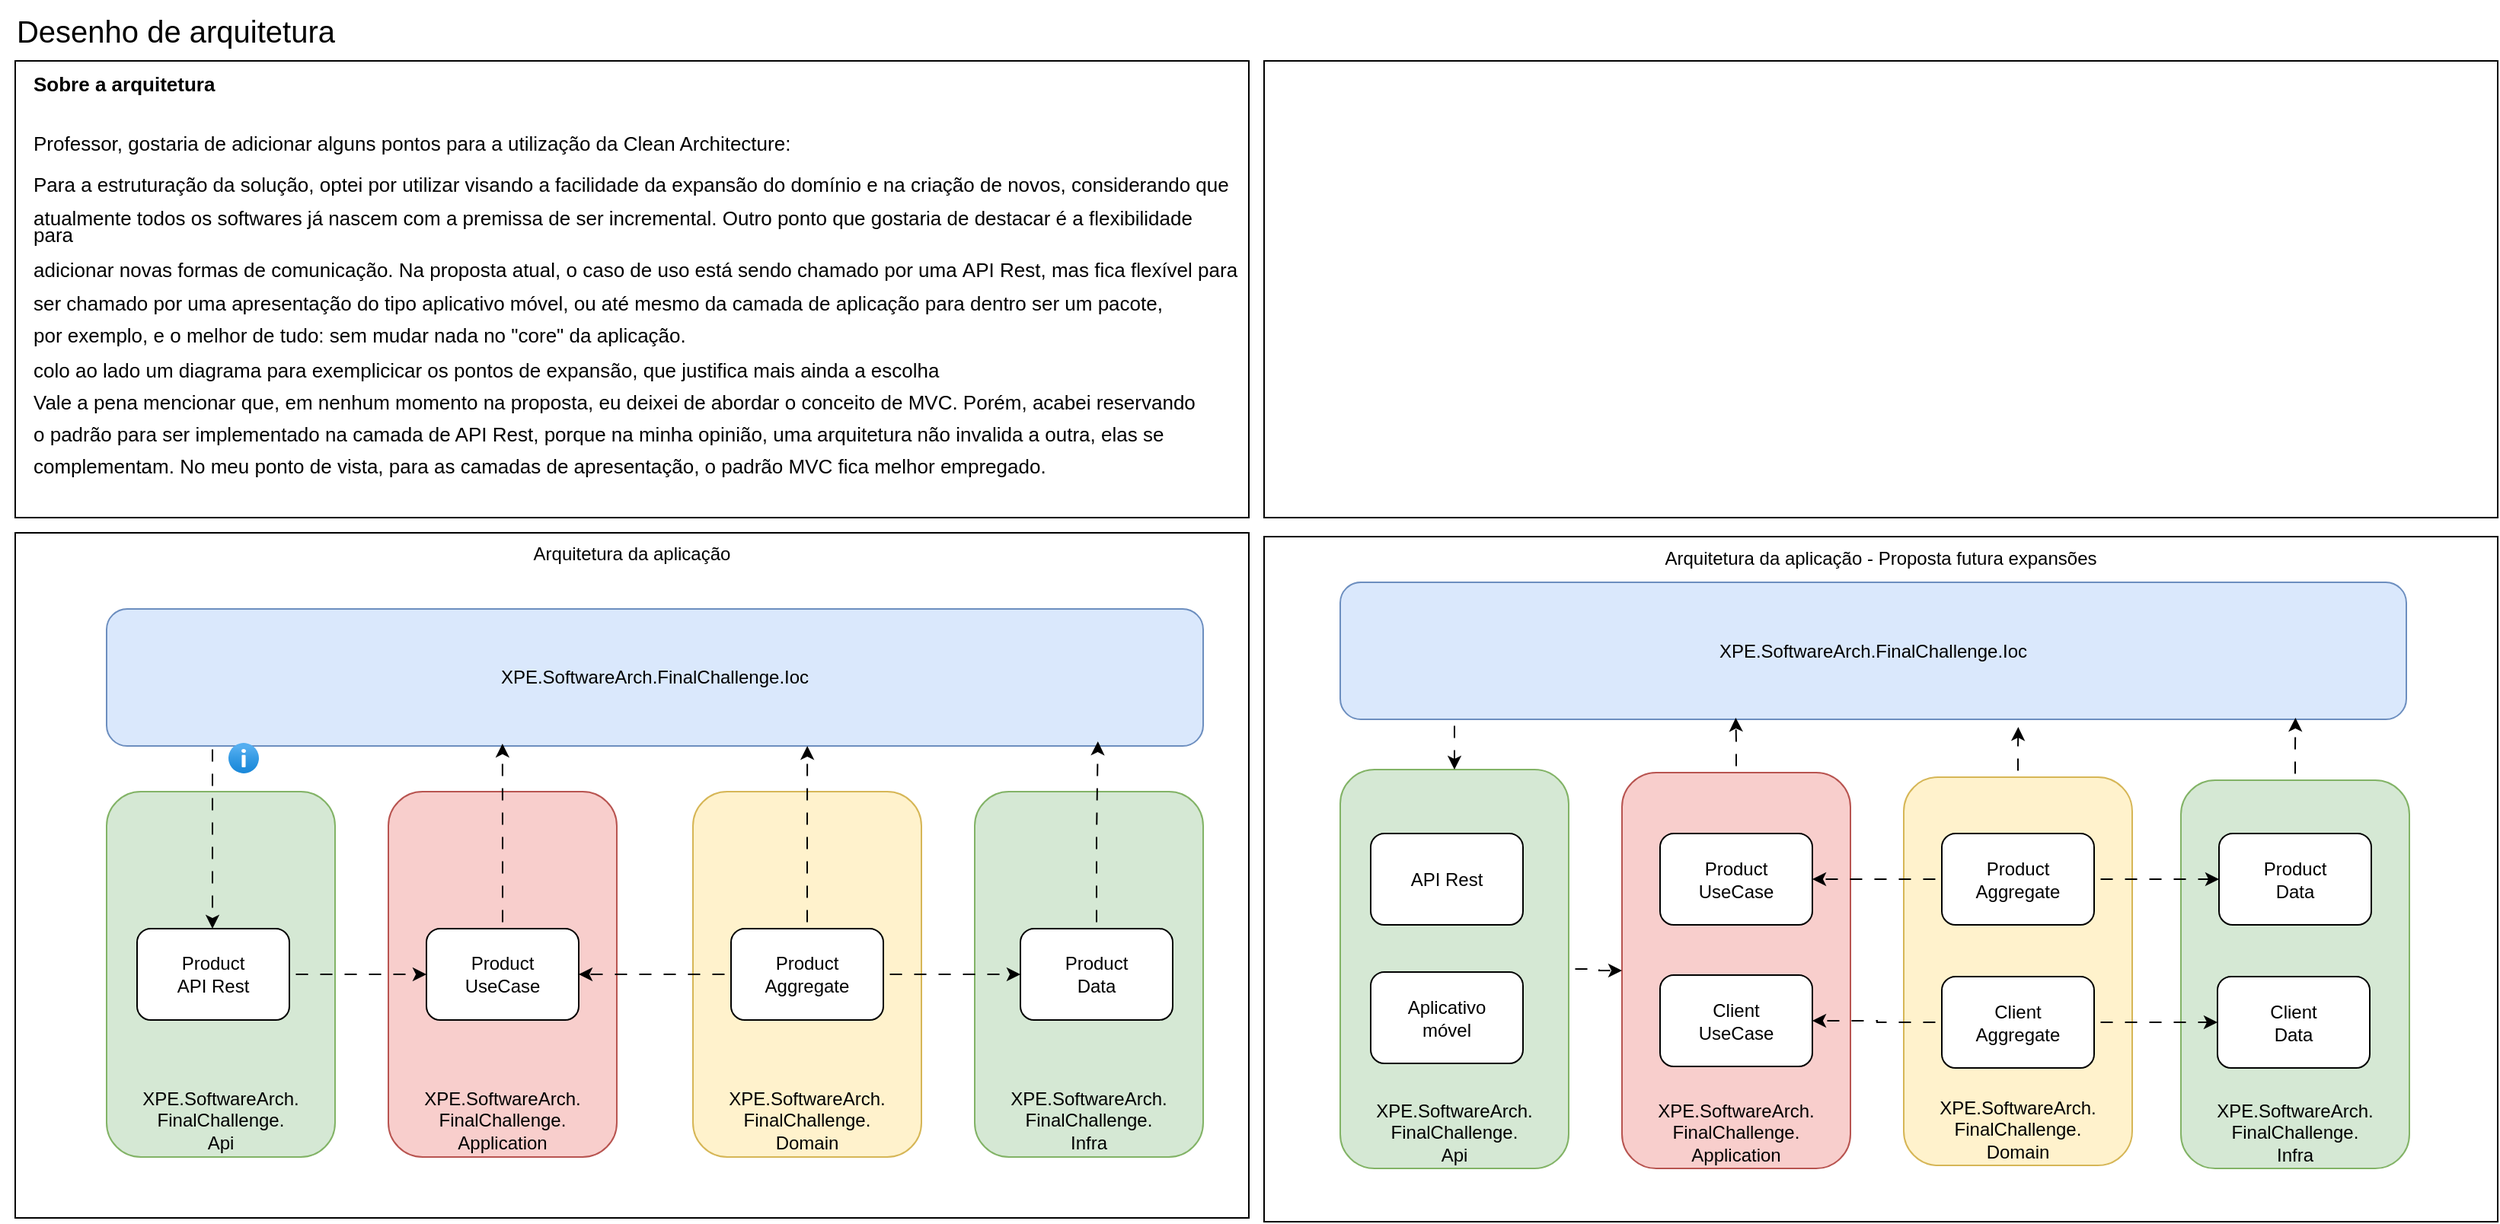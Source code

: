 <mxfile version="26.2.2">
  <diagram name="Página-1" id="K1bFARC51PKLR_bZd6pp">
    <mxGraphModel dx="2596" dy="1529" grid="1" gridSize="10" guides="1" tooltips="1" connect="1" arrows="1" fold="1" page="1" pageScale="1" pageWidth="1169" pageHeight="827" math="0" shadow="0">
      <root>
        <mxCell id="0" />
        <mxCell id="1" parent="0" />
        <mxCell id="JciWsBswKhxT2vdmzXe9-74" value="Arquitetura da aplicação - Proposta futura expansões" style="rounded=0;whiteSpace=wrap;html=1;verticalAlign=top;align=center;" parent="1" vertex="1">
          <mxGeometry x="850" y="362.5" width="810" height="450" as="geometry" />
        </mxCell>
        <mxCell id="JciWsBswKhxT2vdmzXe9-31" value="Arquitetura da aplicação" style="rounded=0;whiteSpace=wrap;html=1;verticalAlign=top;align=center;" parent="1" vertex="1">
          <mxGeometry x="30" y="360" width="810" height="450" as="geometry" />
        </mxCell>
        <mxCell id="JciWsBswKhxT2vdmzXe9-24" value="XPE.SoftwareArch.&lt;div&gt;FinalChallenge.&lt;/div&gt;&lt;div&gt;Infra&lt;/div&gt;" style="rounded=1;whiteSpace=wrap;html=1;fillColor=#d5e8d4;verticalAlign=bottom;strokeColor=#82b366;" parent="1" vertex="1">
          <mxGeometry x="660" y="530" width="150" height="240" as="geometry" />
        </mxCell>
        <mxCell id="JciWsBswKhxT2vdmzXe9-23" value="XPE.SoftwareArch.&lt;div&gt;FinalChallenge.&lt;/div&gt;&lt;div&gt;Domain&lt;/div&gt;" style="rounded=1;whiteSpace=wrap;html=1;fillColor=#fff2cc;verticalAlign=bottom;strokeColor=#d6b656;" parent="1" vertex="1">
          <mxGeometry x="475" y="530" width="150" height="240" as="geometry" />
        </mxCell>
        <mxCell id="JciWsBswKhxT2vdmzXe9-22" value="XPE.SoftwareArch.&lt;br&gt;FinalChallenge.&lt;div&gt;Application&lt;/div&gt;" style="rounded=1;whiteSpace=wrap;html=1;fillColor=#f8cecc;verticalAlign=bottom;strokeColor=#b85450;" parent="1" vertex="1">
          <mxGeometry x="275" y="530" width="150" height="240" as="geometry" />
        </mxCell>
        <mxCell id="JciWsBswKhxT2vdmzXe9-17" value="XPE.SoftwareArch.&lt;div&gt;FinalChallenge.&lt;/div&gt;&lt;div&gt;Api&lt;/div&gt;" style="rounded=1;whiteSpace=wrap;html=1;fillColor=#d5e8d4;verticalAlign=bottom;strokeColor=#82b366;" parent="1" vertex="1">
          <mxGeometry x="90" y="530" width="150" height="240" as="geometry" />
        </mxCell>
        <mxCell id="JciWsBswKhxT2vdmzXe9-8" style="edgeStyle=orthogonalEdgeStyle;rounded=0;orthogonalLoop=1;jettySize=auto;html=1;entryX=0;entryY=0.5;entryDx=0;entryDy=0;flowAnimation=1;" parent="1" source="JciWsBswKhxT2vdmzXe9-3" target="JciWsBswKhxT2vdmzXe9-4" edge="1">
          <mxGeometry relative="1" as="geometry" />
        </mxCell>
        <mxCell id="JciWsBswKhxT2vdmzXe9-3" value="Product&lt;br&gt;API Rest" style="rounded=1;whiteSpace=wrap;html=1;" parent="1" vertex="1">
          <mxGeometry x="110" y="620" width="100" height="60" as="geometry" />
        </mxCell>
        <mxCell id="JciWsBswKhxT2vdmzXe9-4" value="Product&lt;br&gt;UseCase" style="rounded=1;whiteSpace=wrap;html=1;" parent="1" vertex="1">
          <mxGeometry x="300" y="620" width="100" height="60" as="geometry" />
        </mxCell>
        <mxCell id="JciWsBswKhxT2vdmzXe9-9" style="edgeStyle=orthogonalEdgeStyle;rounded=0;orthogonalLoop=1;jettySize=auto;html=1;entryX=1;entryY=0.5;entryDx=0;entryDy=0;flowAnimation=1;" parent="1" source="JciWsBswKhxT2vdmzXe9-5" target="JciWsBswKhxT2vdmzXe9-4" edge="1">
          <mxGeometry relative="1" as="geometry" />
        </mxCell>
        <mxCell id="JciWsBswKhxT2vdmzXe9-10" style="edgeStyle=orthogonalEdgeStyle;rounded=0;orthogonalLoop=1;jettySize=auto;html=1;entryX=0;entryY=0.5;entryDx=0;entryDy=0;flowAnimation=1;" parent="1" source="JciWsBswKhxT2vdmzXe9-5" target="JciWsBswKhxT2vdmzXe9-6" edge="1">
          <mxGeometry relative="1" as="geometry" />
        </mxCell>
        <mxCell id="JciWsBswKhxT2vdmzXe9-5" value="Product&lt;div&gt;Aggregate&lt;/div&gt;" style="rounded=1;whiteSpace=wrap;html=1;" parent="1" vertex="1">
          <mxGeometry x="500" y="620" width="100" height="60" as="geometry" />
        </mxCell>
        <mxCell id="JciWsBswKhxT2vdmzXe9-6" value="Product&lt;br&gt;Data" style="rounded=1;whiteSpace=wrap;html=1;" parent="1" vertex="1">
          <mxGeometry x="690" y="620" width="100" height="60" as="geometry" />
        </mxCell>
        <mxCell id="JciWsBswKhxT2vdmzXe9-12" style="edgeStyle=orthogonalEdgeStyle;rounded=0;orthogonalLoop=1;jettySize=auto;html=1;flowAnimation=1;" parent="1" edge="1">
          <mxGeometry relative="1" as="geometry">
            <mxPoint x="159.5" y="450" as="sourcePoint" />
            <mxPoint x="159.5" y="620" as="targetPoint" />
            <Array as="points">
              <mxPoint x="159.5" y="470" />
              <mxPoint x="159.5" y="470" />
            </Array>
          </mxGeometry>
        </mxCell>
        <mxCell id="JciWsBswKhxT2vdmzXe9-7" value="&lt;span data-end=&quot;595&quot; data-start=&quot;571&quot;&gt;XPE.SoftwareArch.FinalChallenge.Ioc&lt;/span&gt;" style="rounded=1;whiteSpace=wrap;html=1;fillColor=#dae8fc;strokeColor=#6c8ebf;" parent="1" vertex="1">
          <mxGeometry x="90" y="410" width="720" height="90" as="geometry" />
        </mxCell>
        <mxCell id="JciWsBswKhxT2vdmzXe9-13" style="edgeStyle=orthogonalEdgeStyle;rounded=0;orthogonalLoop=1;jettySize=auto;html=1;entryX=0.361;entryY=0.983;entryDx=0;entryDy=0;entryPerimeter=0;flowAnimation=1;" parent="1" source="JciWsBswKhxT2vdmzXe9-4" target="JciWsBswKhxT2vdmzXe9-7" edge="1">
          <mxGeometry relative="1" as="geometry" />
        </mxCell>
        <mxCell id="JciWsBswKhxT2vdmzXe9-14" style="edgeStyle=orthogonalEdgeStyle;rounded=0;orthogonalLoop=1;jettySize=auto;html=1;entryX=0.639;entryY=1;entryDx=0;entryDy=0;entryPerimeter=0;flowAnimation=1;" parent="1" source="JciWsBswKhxT2vdmzXe9-5" target="JciWsBswKhxT2vdmzXe9-7" edge="1">
          <mxGeometry relative="1" as="geometry" />
        </mxCell>
        <mxCell id="JciWsBswKhxT2vdmzXe9-26" style="edgeStyle=orthogonalEdgeStyle;rounded=0;orthogonalLoop=1;jettySize=auto;html=1;entryX=0.904;entryY=0.967;entryDx=0;entryDy=0;entryPerimeter=0;flowAnimation=1;" parent="1" source="JciWsBswKhxT2vdmzXe9-6" target="JciWsBswKhxT2vdmzXe9-7" edge="1">
          <mxGeometry relative="1" as="geometry" />
        </mxCell>
        <mxCell id="JciWsBswKhxT2vdmzXe9-27" value="Desenho de arquitetura" style="text;html=1;align=center;verticalAlign=middle;resizable=0;points=[];autosize=1;strokeColor=none;fillColor=none;fontSize=20;" parent="1" vertex="1">
          <mxGeometry x="20" y="10" width="230" height="40" as="geometry" />
        </mxCell>
        <mxCell id="JciWsBswKhxT2vdmzXe9-30" value="&lt;div style=&quot;line-height: 80%;&quot;&gt;&lt;h1 style=&quot;margin-top: 0px; line-height: 80%;&quot;&gt;&lt;span style=&quot;font-size: 13px; text-wrap-mode: nowrap;&quot;&gt;Sobre a arquitetura&lt;/span&gt;&lt;/h1&gt;&lt;h1 style=&quot;margin-top: 0px; line-height: 80%;&quot;&gt;&lt;font style=&quot;font-size: 13px; line-height: 80%;&quot;&gt;&lt;span style=&quot;text-wrap-mode: nowrap; background-color: transparent; color: light-dark(rgb(0, 0, 0), rgb(255, 255, 255)); font-weight: normal;&quot;&gt;Professor, gostaria de adicionar alguns pontos para a utilização da&amp;nbsp;&lt;/span&gt;&lt;span style=&quot;text-wrap-mode: nowrap; background-color: transparent; color: light-dark(rgb(0, 0, 0), rgb(255, 255, 255)); font-weight: normal;&quot; data-start=&quot;176&quot; data-end=&quot;198&quot;&gt;Clean Architecture&lt;/span&gt;&lt;span style=&quot;text-wrap-mode: nowrap; background-color: transparent; color: light-dark(rgb(0, 0, 0), rgb(255, 255, 255)); font-weight: normal;&quot;&gt;:&lt;/span&gt;&lt;/font&gt;&lt;/h1&gt;&lt;p style=&quot;text-wrap-mode: nowrap;&quot; data-start=&quot;108&quot; data-end=&quot;199&quot; class=&quot;&quot;&gt;&lt;font style=&quot;font-size: 13px; line-height: 80%;&quot;&gt;&lt;span style=&quot;background-color: transparent; color: light-dark(rgb(0, 0, 0), rgb(255, 255, 255));&quot;&gt;Para a estruturação da solução, optei por utilizar visando a facilidade da expansão do domínio e na&amp;nbsp;&lt;/span&gt;&lt;span style=&quot;background-color: transparent; color: light-dark(rgb(0, 0, 0), rgb(255, 255, 255));&quot;&gt;criação de novos, considerando que&amp;nbsp;&lt;/span&gt;&lt;/font&gt;&lt;/p&gt;&lt;p style=&quot;text-wrap-mode: nowrap;&quot; data-start=&quot;108&quot; data-end=&quot;199&quot; class=&quot;&quot;&gt;&lt;font style=&quot;font-size: 13px; line-height: 80%;&quot;&gt;&lt;span style=&quot;background-color: transparent; color: light-dark(rgb(0, 0, 0), rgb(255, 255, 255));&quot;&gt;atualmente todos os softwares já nascem com a premissa de ser incremental.&amp;nbsp;&lt;/span&gt;&lt;span style=&quot;background-color: transparent; color: light-dark(rgb(0, 0, 0), rgb(255, 255, 255));&quot;&gt;Outro ponto que gostaria de destacar é a flexibilidade para&amp;nbsp;&lt;/span&gt;&lt;/font&gt;&lt;/p&gt;&lt;p style=&quot;text-wrap-mode: nowrap;&quot; data-start=&quot;108&quot; data-end=&quot;199&quot; class=&quot;&quot;&gt;&lt;font style=&quot;font-size: 13px; line-height: 80%;&quot;&gt;&lt;span style=&quot;background-color: transparent; color: light-dark(rgb(0, 0, 0), rgb(255, 255, 255));&quot;&gt;adicionar novas formas de comunicação.&amp;nbsp;&lt;/span&gt;&lt;span style=&quot;background-color: transparent; color: light-dark(rgb(0, 0, 0), rgb(255, 255, 255));&quot;&gt;Na proposta atual, o caso de uso está sendo chamado por uma&amp;nbsp;&lt;/span&gt;&lt;span style=&quot;background-color: transparent; color: light-dark(rgb(0, 0, 0), rgb(255, 255, 255));&quot; data-start=&quot;571&quot; data-end=&quot;583&quot;&gt;API Rest&lt;/span&gt;&lt;span style=&quot;background-color: transparent; color: light-dark(rgb(0, 0, 0), rgb(255, 255, 255));&quot;&gt;,&amp;nbsp;&lt;/span&gt;&lt;span style=&quot;background-color: transparent; color: light-dark(rgb(0, 0, 0), rgb(255, 255, 255));&quot;&gt;mas fica flexível para&lt;/span&gt;&lt;/font&gt;&lt;/p&gt;&lt;p style=&quot;text-wrap-mode: nowrap;&quot; data-start=&quot;108&quot; data-end=&quot;199&quot; class=&quot;&quot;&gt;&lt;font style=&quot;font-size: 13px; line-height: 80%;&quot;&gt;&lt;span style=&quot;background-color: transparent; color: light-dark(rgb(0, 0, 0), rgb(255, 255, 255));&quot;&gt;ser chamado por uma apresentação do tipo&amp;nbsp;&lt;/span&gt;&lt;span style=&quot;background-color: transparent; color: light-dark(rgb(0, 0, 0), rgb(255, 255, 255));&quot; data-start=&quot;649&quot; data-end=&quot;669&quot;&gt;aplicativo móvel&lt;/span&gt;&lt;span style=&quot;background-color: transparent; color: light-dark(rgb(0, 0, 0), rgb(255, 255, 255));&quot;&gt;,&amp;nbsp;&lt;/span&gt;&lt;span style=&quot;background-color: transparent; color: light-dark(rgb(0, 0, 0), rgb(255, 255, 255));&quot;&gt;ou até mesmo da camada de aplicação para dentro ser um&amp;nbsp;&lt;/span&gt;&lt;span style=&quot;background-color: transparent; color: light-dark(rgb(0, 0, 0), rgb(255, 255, 255));&quot; data-start=&quot;726&quot; data-end=&quot;736&quot;&gt;pacote&lt;/span&gt;&lt;span style=&quot;background-color: transparent; color: light-dark(rgb(0, 0, 0), rgb(255, 255, 255));&quot;&gt;, &lt;br&gt;&lt;/span&gt;&lt;span style=&quot;background-color: transparent; color: light-dark(rgb(0, 0, 0), rgb(255, 255, 255));&quot;&gt;&lt;br&gt;por exemplo,&amp;nbsp;&lt;/span&gt;&lt;/font&gt;&lt;span style=&quot;background-color: transparent; color: light-dark(rgb(0, 0, 0), rgb(255, 255, 255)); font-size: 13px; line-height: 80%;&quot;&gt;e o melhor de tudo:&amp;nbsp;&lt;/span&gt;&lt;span style=&quot;background-color: transparent; color: light-dark(rgb(0, 0, 0), rgb(255, 255, 255)); font-size: 13px; line-height: 80%;&quot; data-start=&quot;772&quot; data-end=&quot;813&quot;&gt;sem mudar nada no &quot;core&quot; da aplicação&lt;/span&gt;&lt;span style=&quot;background-color: transparent; color: light-dark(rgb(0, 0, 0), rgb(255, 255, 255)); font-size: 13px; line-height: 80%;&quot;&gt;.&lt;/span&gt;&lt;/p&gt;&lt;p style=&quot;text-wrap-mode: nowrap;&quot; data-start=&quot;108&quot; data-end=&quot;199&quot; class=&quot;&quot;&gt;&lt;span style=&quot;font-size: 13px; background-color: transparent; color: light-dark(rgb(0, 0, 0), rgb(255, 255, 255)); line-height: 80%;&quot;&gt;colo ao lado um diagrama para exemplicicar os pontos de expansão, que justifica mais ainda a escolha&lt;br&gt;&lt;span style=&quot;background-color: transparent; color: light-dark(rgb(0, 0, 0), rgb(255, 255, 255)); text-wrap-mode: wrap;&quot;&gt;&lt;br&gt;Vale a pena mencionar que, em nenhum momento na proposta, eu deixei de abordar o conceito de &lt;/span&gt;&lt;span style=&quot;background-color: transparent; color: light-dark(rgb(0, 0, 0), rgb(255, 255, 255)); text-wrap-mode: wrap;&quot; data-end=&quot;221&quot; data-start=&quot;214&quot;&gt;MVC&lt;/span&gt;&lt;span style=&quot;background-color: transparent; color: light-dark(rgb(0, 0, 0), rgb(255, 255, 255)); text-wrap-mode: wrap;&quot;&gt;. Porém, acabei reservando&lt;br&gt;&lt;br&gt;o&amp;nbsp;padrão para ser implementado na camada de &lt;/span&gt;&lt;span style=&quot;background-color: transparent; color: light-dark(rgb(0, 0, 0), rgb(255, 255, 255)); text-wrap-mode: wrap;&quot; data-end=&quot;304&quot; data-start=&quot;292&quot;&gt;API Rest&lt;/span&gt;&lt;span style=&quot;background-color: transparent; color: light-dark(rgb(0, 0, 0), rgb(255, 255, 255)); text-wrap-mode: wrap;&quot;&gt;, porque na minha opinião, uma arquitetura não invalida a outra, elas se &lt;br&gt;&lt;/span&gt;&lt;span style=&quot;background-color: transparent; color: light-dark(rgb(0, 0, 0), rgb(255, 255, 255)); text-wrap-mode: wrap;&quot;&gt;&lt;br&gt;complementam.&amp;nbsp;&lt;/span&gt;&lt;/span&gt;&lt;span style=&quot;font-size: 13px; background-color: transparent; color: light-dark(rgb(0, 0, 0), rgb(255, 255, 255)); text-wrap-mode: wrap;&quot;&gt;No meu ponto de vista, para as camadas de apresentação, o padrão &lt;/span&gt;&lt;span style=&quot;font-size: 13px; background-color: transparent; color: light-dark(rgb(0, 0, 0), rgb(255, 255, 255)); text-wrap-mode: wrap;&quot; data-end=&quot;470&quot; data-start=&quot;463&quot;&gt;MVC&lt;/span&gt;&lt;span style=&quot;font-size: 13px; background-color: transparent; color: light-dark(rgb(0, 0, 0), rgb(255, 255, 255)); text-wrap-mode: wrap;&quot;&gt; fica melhor empregado.&lt;/span&gt;&lt;/p&gt;&lt;/div&gt;" style="text;html=1;whiteSpace=wrap;overflow=hidden;rounded=0;fillColor=default;strokeColor=default;strokeWidth=1;perimeterSpacing=2;spacingTop=-12;spacing=9;spacingLeft=3;spacingBottom=0;spacingRight=0;" parent="1" vertex="1">
          <mxGeometry x="30" y="50" width="810" height="300" as="geometry" />
        </mxCell>
        <mxCell id="JciWsBswKhxT2vdmzXe9-32" value="XPE.SoftwareArch.&lt;div&gt;FinalChallenge.&lt;/div&gt;&lt;div&gt;Infra&lt;/div&gt;" style="rounded=1;whiteSpace=wrap;html=1;fillColor=#d5e8d4;verticalAlign=bottom;strokeColor=#82b366;" parent="1" vertex="1">
          <mxGeometry x="1452" y="522.5" width="150" height="255" as="geometry" />
        </mxCell>
        <mxCell id="JciWsBswKhxT2vdmzXe9-33" value="XPE.SoftwareArch.&lt;div&gt;FinalChallenge.&lt;/div&gt;&lt;div&gt;Domain&lt;/div&gt;" style="rounded=1;whiteSpace=wrap;html=1;fillColor=#fff2cc;verticalAlign=bottom;strokeColor=#d6b656;" parent="1" vertex="1">
          <mxGeometry x="1270" y="520.5" width="150" height="255" as="geometry" />
        </mxCell>
        <mxCell id="JciWsBswKhxT2vdmzXe9-34" value="XPE.SoftwareArch.&lt;br&gt;FinalChallenge.&lt;div&gt;Application&lt;/div&gt;" style="rounded=1;whiteSpace=wrap;html=1;fillColor=#f8cecc;verticalAlign=bottom;strokeColor=#b85450;" parent="1" vertex="1">
          <mxGeometry x="1085" y="517.5" width="150" height="260" as="geometry" />
        </mxCell>
        <mxCell id="JciWsBswKhxT2vdmzXe9-67" style="edgeStyle=orthogonalEdgeStyle;rounded=0;orthogonalLoop=1;jettySize=auto;html=1;entryX=0;entryY=0.5;entryDx=0;entryDy=0;flowAnimation=1;" parent="1" source="JciWsBswKhxT2vdmzXe9-35" target="JciWsBswKhxT2vdmzXe9-34" edge="1">
          <mxGeometry relative="1" as="geometry" />
        </mxCell>
        <mxCell id="JciWsBswKhxT2vdmzXe9-35" value="XPE.SoftwareArch.&lt;div&gt;FinalChallenge.&lt;/div&gt;&lt;div&gt;Api&lt;/div&gt;" style="rounded=1;whiteSpace=wrap;html=1;fillColor=#d5e8d4;verticalAlign=bottom;strokeColor=#82b366;" parent="1" vertex="1">
          <mxGeometry x="900" y="515.5" width="150" height="262" as="geometry" />
        </mxCell>
        <mxCell id="JciWsBswKhxT2vdmzXe9-37" value="API Rest" style="rounded=1;whiteSpace=wrap;html=1;" parent="1" vertex="1">
          <mxGeometry x="920" y="557.5" width="100" height="60" as="geometry" />
        </mxCell>
        <mxCell id="JciWsBswKhxT2vdmzXe9-38" value="Product&lt;br&gt;UseCase" style="rounded=1;whiteSpace=wrap;html=1;" parent="1" vertex="1">
          <mxGeometry x="1110" y="557.5" width="100" height="60" as="geometry" />
        </mxCell>
        <mxCell id="JciWsBswKhxT2vdmzXe9-61" style="edgeStyle=orthogonalEdgeStyle;rounded=0;orthogonalLoop=1;jettySize=auto;html=1;entryX=1;entryY=0.5;entryDx=0;entryDy=0;flowAnimation=1;" parent="1" source="JciWsBswKhxT2vdmzXe9-41" target="JciWsBswKhxT2vdmzXe9-58" edge="1">
          <mxGeometry relative="1" as="geometry" />
        </mxCell>
        <mxCell id="JciWsBswKhxT2vdmzXe9-63" style="edgeStyle=orthogonalEdgeStyle;rounded=0;orthogonalLoop=1;jettySize=auto;html=1;entryX=0;entryY=0.5;entryDx=0;entryDy=0;flowAnimation=1;" parent="1" source="JciWsBswKhxT2vdmzXe9-41" target="JciWsBswKhxT2vdmzXe9-60" edge="1">
          <mxGeometry relative="1" as="geometry" />
        </mxCell>
        <mxCell id="JciWsBswKhxT2vdmzXe9-41" value="Client&lt;div&gt;Aggregate&lt;/div&gt;" style="rounded=1;whiteSpace=wrap;html=1;" parent="1" vertex="1">
          <mxGeometry x="1295" y="651.5" width="100" height="60" as="geometry" />
        </mxCell>
        <mxCell id="JciWsBswKhxT2vdmzXe9-42" value="Product&lt;br&gt;Data" style="rounded=1;whiteSpace=wrap;html=1;" parent="1" vertex="1">
          <mxGeometry x="1477" y="557.5" width="100" height="60" as="geometry" />
        </mxCell>
        <mxCell id="JciWsBswKhxT2vdmzXe9-73" style="edgeStyle=orthogonalEdgeStyle;rounded=0;orthogonalLoop=1;jettySize=auto;html=1;entryX=0.5;entryY=0;entryDx=0;entryDy=0;flowAnimation=1;" parent="1" source="JciWsBswKhxT2vdmzXe9-44" target="JciWsBswKhxT2vdmzXe9-35" edge="1">
          <mxGeometry relative="1" as="geometry">
            <Array as="points">
              <mxPoint x="975" y="507.5" />
              <mxPoint x="975" y="507.5" />
            </Array>
          </mxGeometry>
        </mxCell>
        <mxCell id="JciWsBswKhxT2vdmzXe9-44" value="&lt;span data-end=&quot;595&quot; data-start=&quot;571&quot;&gt;XPE.SoftwareArch.FinalChallenge.Ioc&lt;/span&gt;" style="rounded=1;whiteSpace=wrap;html=1;fillColor=#dae8fc;strokeColor=#6c8ebf;" parent="1" vertex="1">
          <mxGeometry x="900" y="392.5" width="700" height="90" as="geometry" />
        </mxCell>
        <mxCell id="JciWsBswKhxT2vdmzXe9-48" value="Aplicativo&lt;br&gt;móvel" style="rounded=1;whiteSpace=wrap;html=1;" parent="1" vertex="1">
          <mxGeometry x="920" y="648.5" width="100" height="60" as="geometry" />
        </mxCell>
        <mxCell id="JciWsBswKhxT2vdmzXe9-58" value="Client&lt;br&gt;UseCase" style="rounded=1;whiteSpace=wrap;html=1;" parent="1" vertex="1">
          <mxGeometry x="1110" y="650.5" width="100" height="60" as="geometry" />
        </mxCell>
        <mxCell id="JciWsBswKhxT2vdmzXe9-64" style="edgeStyle=orthogonalEdgeStyle;rounded=0;orthogonalLoop=1;jettySize=auto;html=1;entryX=0;entryY=0.5;entryDx=0;entryDy=0;flowAnimation=1;" parent="1" source="JciWsBswKhxT2vdmzXe9-59" target="JciWsBswKhxT2vdmzXe9-42" edge="1">
          <mxGeometry relative="1" as="geometry" />
        </mxCell>
        <mxCell id="JciWsBswKhxT2vdmzXe9-65" style="edgeStyle=orthogonalEdgeStyle;rounded=0;orthogonalLoop=1;jettySize=auto;html=1;entryX=1;entryY=0.5;entryDx=0;entryDy=0;flowAnimation=1;" parent="1" source="JciWsBswKhxT2vdmzXe9-59" target="JciWsBswKhxT2vdmzXe9-38" edge="1">
          <mxGeometry relative="1" as="geometry" />
        </mxCell>
        <mxCell id="JciWsBswKhxT2vdmzXe9-59" value="Product&lt;div&gt;Aggregate&lt;/div&gt;" style="rounded=1;whiteSpace=wrap;html=1;" parent="1" vertex="1">
          <mxGeometry x="1295" y="557.5" width="100" height="60" as="geometry" />
        </mxCell>
        <mxCell id="JciWsBswKhxT2vdmzXe9-60" value="Client&lt;br&gt;Data" style="rounded=1;whiteSpace=wrap;html=1;" parent="1" vertex="1">
          <mxGeometry x="1476" y="651.5" width="100" height="60" as="geometry" />
        </mxCell>
        <mxCell id="JciWsBswKhxT2vdmzXe9-68" style="edgeStyle=orthogonalEdgeStyle;rounded=0;orthogonalLoop=1;jettySize=auto;html=1;entryX=0.896;entryY=0.989;entryDx=0;entryDy=0;entryPerimeter=0;flowAnimation=1;" parent="1" source="JciWsBswKhxT2vdmzXe9-32" target="JciWsBswKhxT2vdmzXe9-44" edge="1">
          <mxGeometry relative="1" as="geometry" />
        </mxCell>
        <mxCell id="JciWsBswKhxT2vdmzXe9-69" style="edgeStyle=orthogonalEdgeStyle;rounded=0;orthogonalLoop=1;jettySize=auto;html=1;entryX=0.636;entryY=1.056;entryDx=0;entryDy=0;entryPerimeter=0;flowAnimation=1;" parent="1" source="JciWsBswKhxT2vdmzXe9-33" target="JciWsBswKhxT2vdmzXe9-44" edge="1">
          <mxGeometry relative="1" as="geometry" />
        </mxCell>
        <mxCell id="JciWsBswKhxT2vdmzXe9-72" style="edgeStyle=orthogonalEdgeStyle;rounded=0;orthogonalLoop=1;jettySize=auto;html=1;entryX=0.371;entryY=0.989;entryDx=0;entryDy=0;entryPerimeter=0;flowAnimation=1;" parent="1" source="JciWsBswKhxT2vdmzXe9-34" target="JciWsBswKhxT2vdmzXe9-44" edge="1">
          <mxGeometry relative="1" as="geometry" />
        </mxCell>
        <mxCell id="JciWsBswKhxT2vdmzXe9-77" value="" style="image;aspect=fixed;html=1;points=[];align=center;fontSize=12;image=img/lib/azure2/general/Information.svg;" parent="1" vertex="1">
          <mxGeometry x="170" y="498" width="20" height="20" as="geometry" />
        </mxCell>
        <mxCell id="AsqG_ejGqo6bPkckQume-2" value="&lt;div style=&quot;line-height: 80%;&quot;&gt;&lt;h1 style=&quot;margin-top: 0px; line-height: 80%;&quot;&gt;&lt;br&gt;&lt;/h1&gt;&lt;/div&gt;" style="text;html=1;whiteSpace=wrap;overflow=hidden;rounded=0;fillColor=default;strokeColor=default;strokeWidth=1;perimeterSpacing=2;spacingTop=-12;spacing=9;spacingLeft=3;spacingBottom=0;spacingRight=0;" vertex="1" parent="1">
          <mxGeometry x="850" y="50" width="810" height="300" as="geometry" />
        </mxCell>
      </root>
    </mxGraphModel>
  </diagram>
</mxfile>
